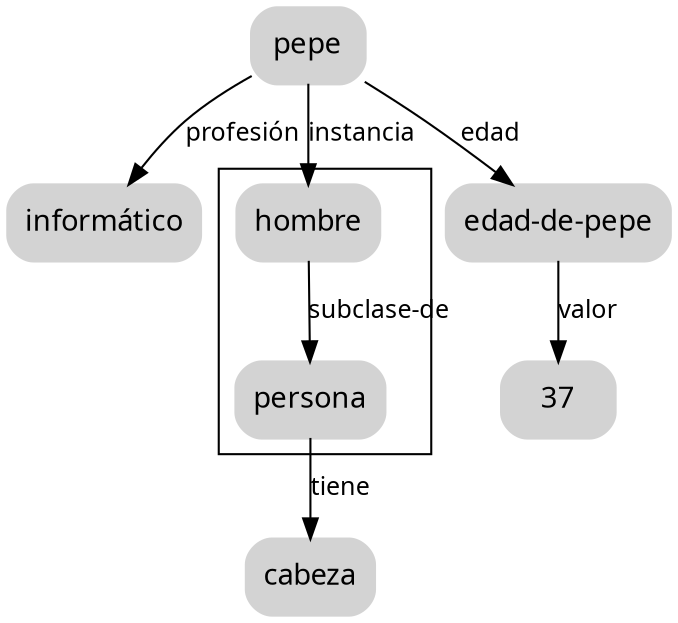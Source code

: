 digraph ejemplo {
node  [style="rounded,filled,bold", shape=box, fontname="Nimbus", color="lightgray"];
edge  [fontname="Nimbus" weight=2, fontsize=12]
A -> B [ label = "profesión" ];
A -> C [ label = "edad"];
C -> D [ label = "valor"];
A -> E [ label = "instancia"];
subgraph cluster_1 {
E -> F [ label = "subclase-de"];
}
F -> G [ label = "tiene"];
A [label="pepe"];
B [label="informático"];
C [label="edad-de-pepe"];
D [label="37"];
E [label="hombre"];
F [label="persona"];
G [label="cabeza"];
}